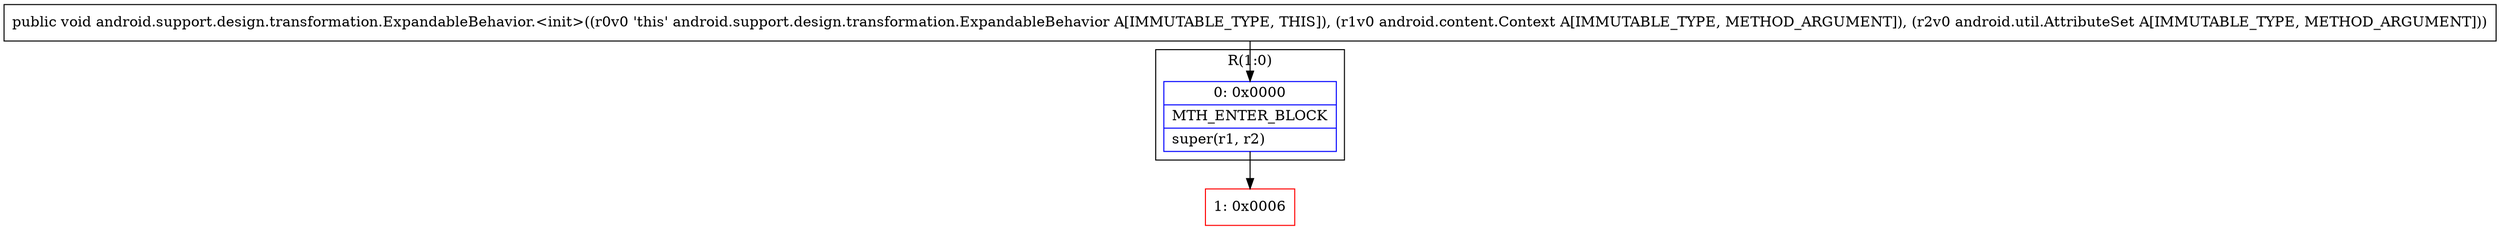 digraph "CFG forandroid.support.design.transformation.ExpandableBehavior.\<init\>(Landroid\/content\/Context;Landroid\/util\/AttributeSet;)V" {
subgraph cluster_Region_636987231 {
label = "R(1:0)";
node [shape=record,color=blue];
Node_0 [shape=record,label="{0\:\ 0x0000|MTH_ENTER_BLOCK\l|super(r1, r2)\l}"];
}
Node_1 [shape=record,color=red,label="{1\:\ 0x0006}"];
MethodNode[shape=record,label="{public void android.support.design.transformation.ExpandableBehavior.\<init\>((r0v0 'this' android.support.design.transformation.ExpandableBehavior A[IMMUTABLE_TYPE, THIS]), (r1v0 android.content.Context A[IMMUTABLE_TYPE, METHOD_ARGUMENT]), (r2v0 android.util.AttributeSet A[IMMUTABLE_TYPE, METHOD_ARGUMENT])) }"];
MethodNode -> Node_0;
Node_0 -> Node_1;
}

